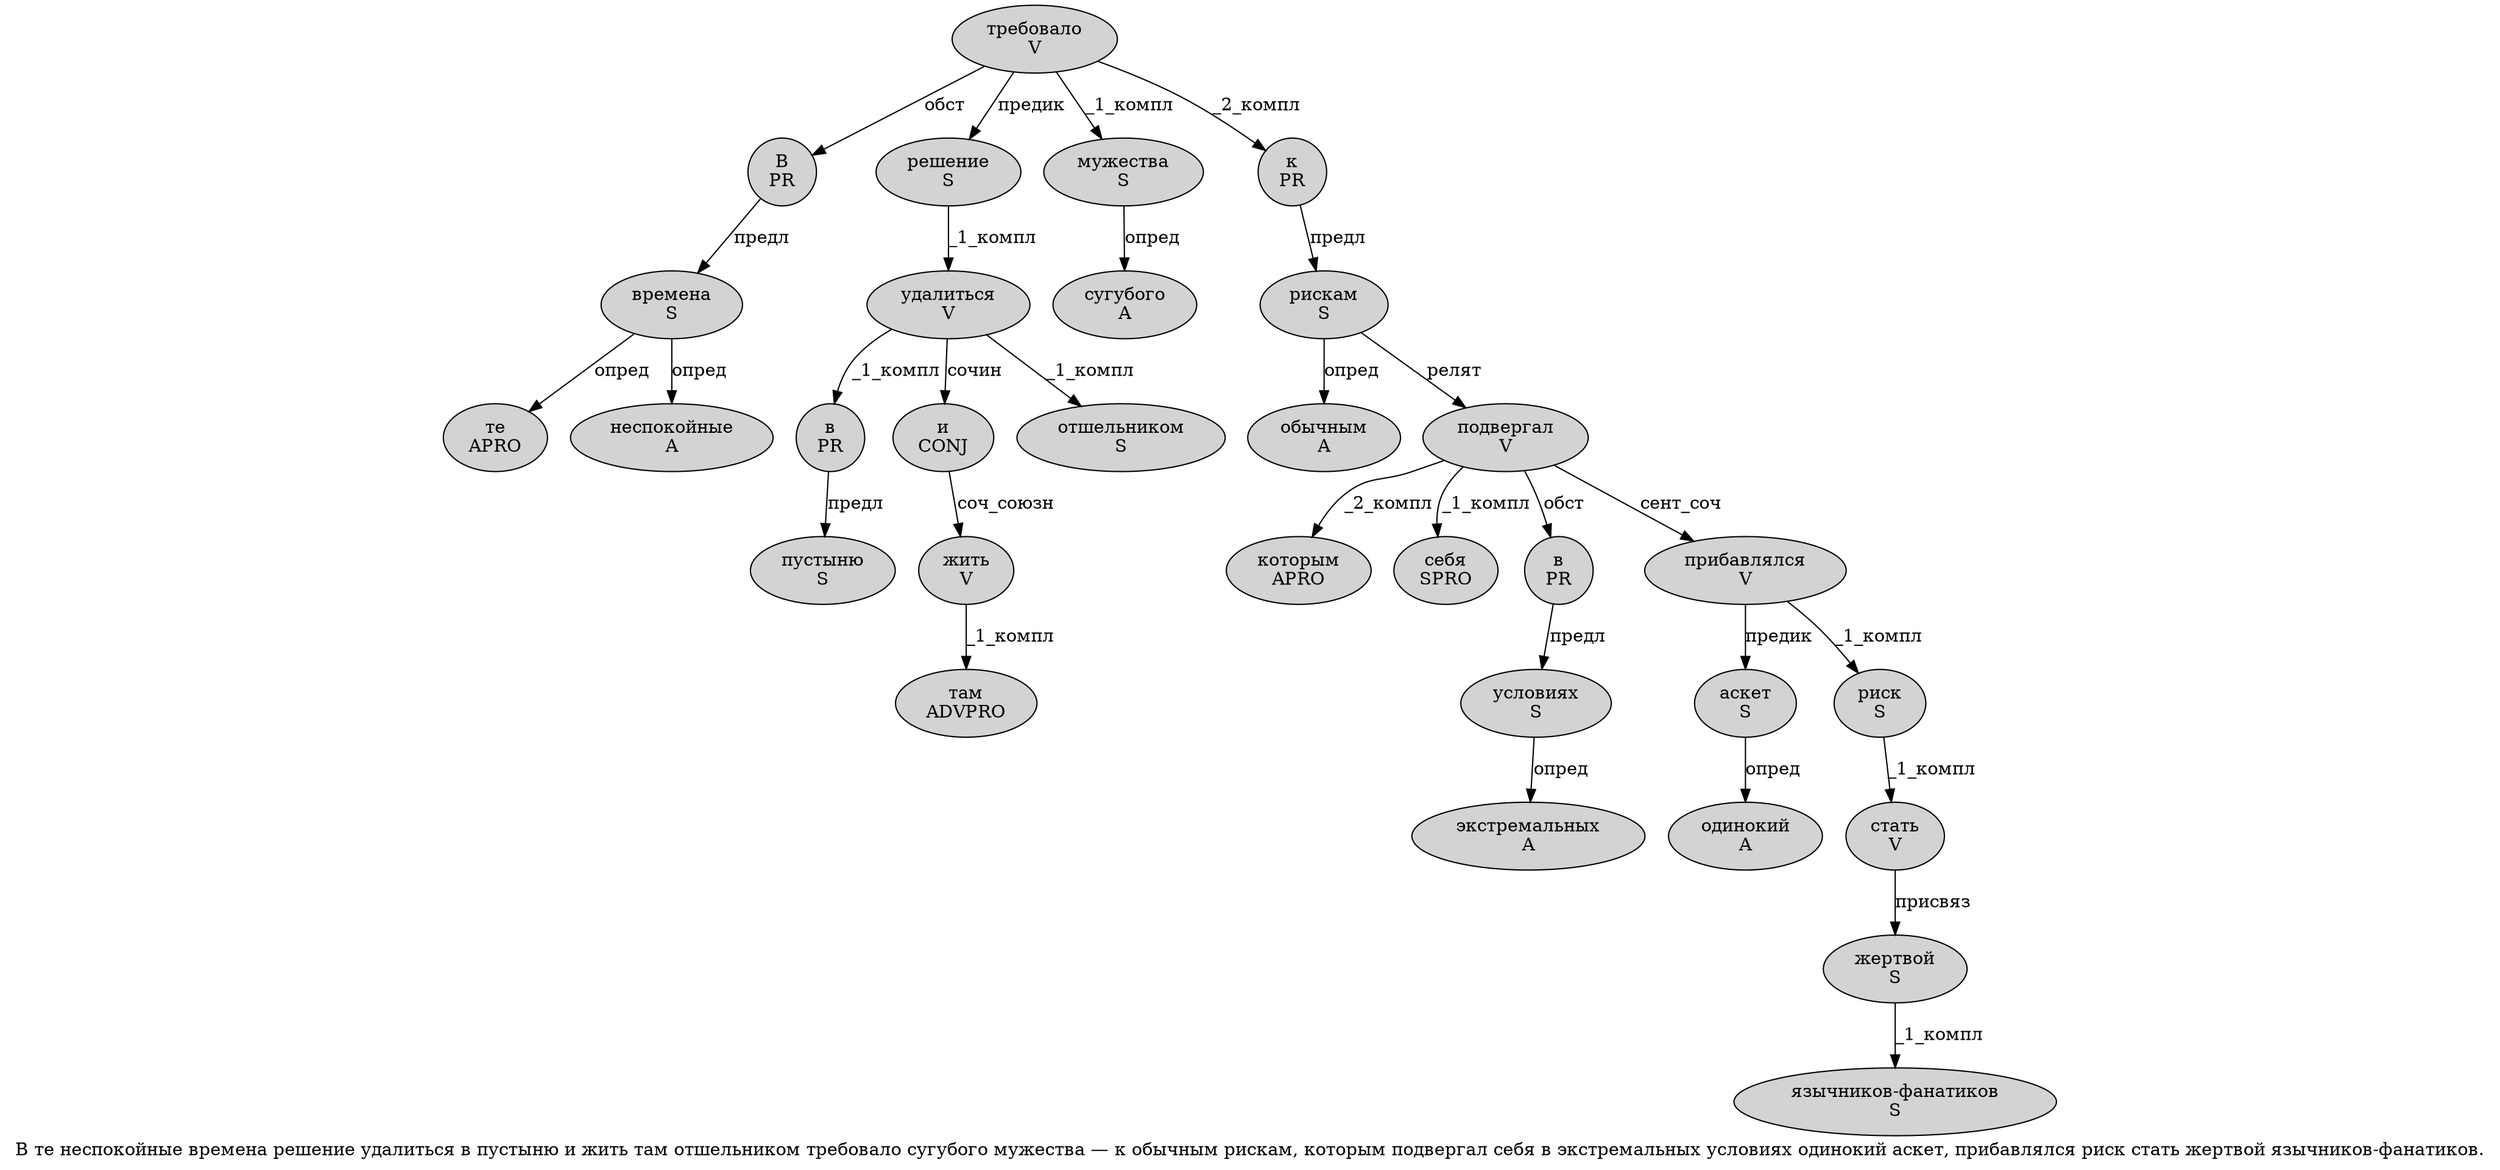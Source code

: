 digraph SENTENCE_665 {
	graph [label="В те неспокойные времена решение удалиться в пустыню и жить там отшельником требовало сугубого мужества — к обычным рискам, которым подвергал себя в экстремальных условиях одинокий аскет, прибавлялся риск стать жертвой язычников-фанатиков."]
	node [style=filled]
		0 [label="В
PR" color="" fillcolor=lightgray penwidth=1 shape=ellipse]
		1 [label="те
APRO" color="" fillcolor=lightgray penwidth=1 shape=ellipse]
		2 [label="неспокойные
A" color="" fillcolor=lightgray penwidth=1 shape=ellipse]
		3 [label="времена
S" color="" fillcolor=lightgray penwidth=1 shape=ellipse]
		4 [label="решение
S" color="" fillcolor=lightgray penwidth=1 shape=ellipse]
		5 [label="удалиться
V" color="" fillcolor=lightgray penwidth=1 shape=ellipse]
		6 [label="в
PR" color="" fillcolor=lightgray penwidth=1 shape=ellipse]
		7 [label="пустыню
S" color="" fillcolor=lightgray penwidth=1 shape=ellipse]
		8 [label="и
CONJ" color="" fillcolor=lightgray penwidth=1 shape=ellipse]
		9 [label="жить
V" color="" fillcolor=lightgray penwidth=1 shape=ellipse]
		10 [label="там
ADVPRO" color="" fillcolor=lightgray penwidth=1 shape=ellipse]
		11 [label="отшельником
S" color="" fillcolor=lightgray penwidth=1 shape=ellipse]
		12 [label="требовало
V" color="" fillcolor=lightgray penwidth=1 shape=ellipse]
		13 [label="сугубого
A" color="" fillcolor=lightgray penwidth=1 shape=ellipse]
		14 [label="мужества
S" color="" fillcolor=lightgray penwidth=1 shape=ellipse]
		16 [label="к
PR" color="" fillcolor=lightgray penwidth=1 shape=ellipse]
		17 [label="обычным
A" color="" fillcolor=lightgray penwidth=1 shape=ellipse]
		18 [label="рискам
S" color="" fillcolor=lightgray penwidth=1 shape=ellipse]
		20 [label="которым
APRO" color="" fillcolor=lightgray penwidth=1 shape=ellipse]
		21 [label="подвергал
V" color="" fillcolor=lightgray penwidth=1 shape=ellipse]
		22 [label="себя
SPRO" color="" fillcolor=lightgray penwidth=1 shape=ellipse]
		23 [label="в
PR" color="" fillcolor=lightgray penwidth=1 shape=ellipse]
		24 [label="экстремальных
A" color="" fillcolor=lightgray penwidth=1 shape=ellipse]
		25 [label="условиях
S" color="" fillcolor=lightgray penwidth=1 shape=ellipse]
		26 [label="одинокий
A" color="" fillcolor=lightgray penwidth=1 shape=ellipse]
		27 [label="аскет
S" color="" fillcolor=lightgray penwidth=1 shape=ellipse]
		29 [label="прибавлялся
V" color="" fillcolor=lightgray penwidth=1 shape=ellipse]
		30 [label="риск
S" color="" fillcolor=lightgray penwidth=1 shape=ellipse]
		31 [label="стать
V" color="" fillcolor=lightgray penwidth=1 shape=ellipse]
		32 [label="жертвой
S" color="" fillcolor=lightgray penwidth=1 shape=ellipse]
		33 [label="язычников-фанатиков
S" color="" fillcolor=lightgray penwidth=1 shape=ellipse]
			14 -> 13 [label="опред"]
			9 -> 10 [label="_1_компл"]
			31 -> 32 [label="присвяз"]
			8 -> 9 [label="соч_союзн"]
			30 -> 31 [label="_1_компл"]
			0 -> 3 [label="предл"]
			21 -> 20 [label="_2_компл"]
			21 -> 22 [label="_1_компл"]
			21 -> 23 [label="обст"]
			21 -> 29 [label="сент_соч"]
			23 -> 25 [label="предл"]
			5 -> 6 [label="_1_компл"]
			5 -> 8 [label="сочин"]
			5 -> 11 [label="_1_компл"]
			25 -> 24 [label="опред"]
			29 -> 27 [label="предик"]
			29 -> 30 [label="_1_компл"]
			27 -> 26 [label="опред"]
			4 -> 5 [label="_1_компл"]
			18 -> 17 [label="опред"]
			18 -> 21 [label="релят"]
			16 -> 18 [label="предл"]
			3 -> 1 [label="опред"]
			3 -> 2 [label="опред"]
			32 -> 33 [label="_1_компл"]
			12 -> 0 [label="обст"]
			12 -> 4 [label="предик"]
			12 -> 14 [label="_1_компл"]
			12 -> 16 [label="_2_компл"]
			6 -> 7 [label="предл"]
}